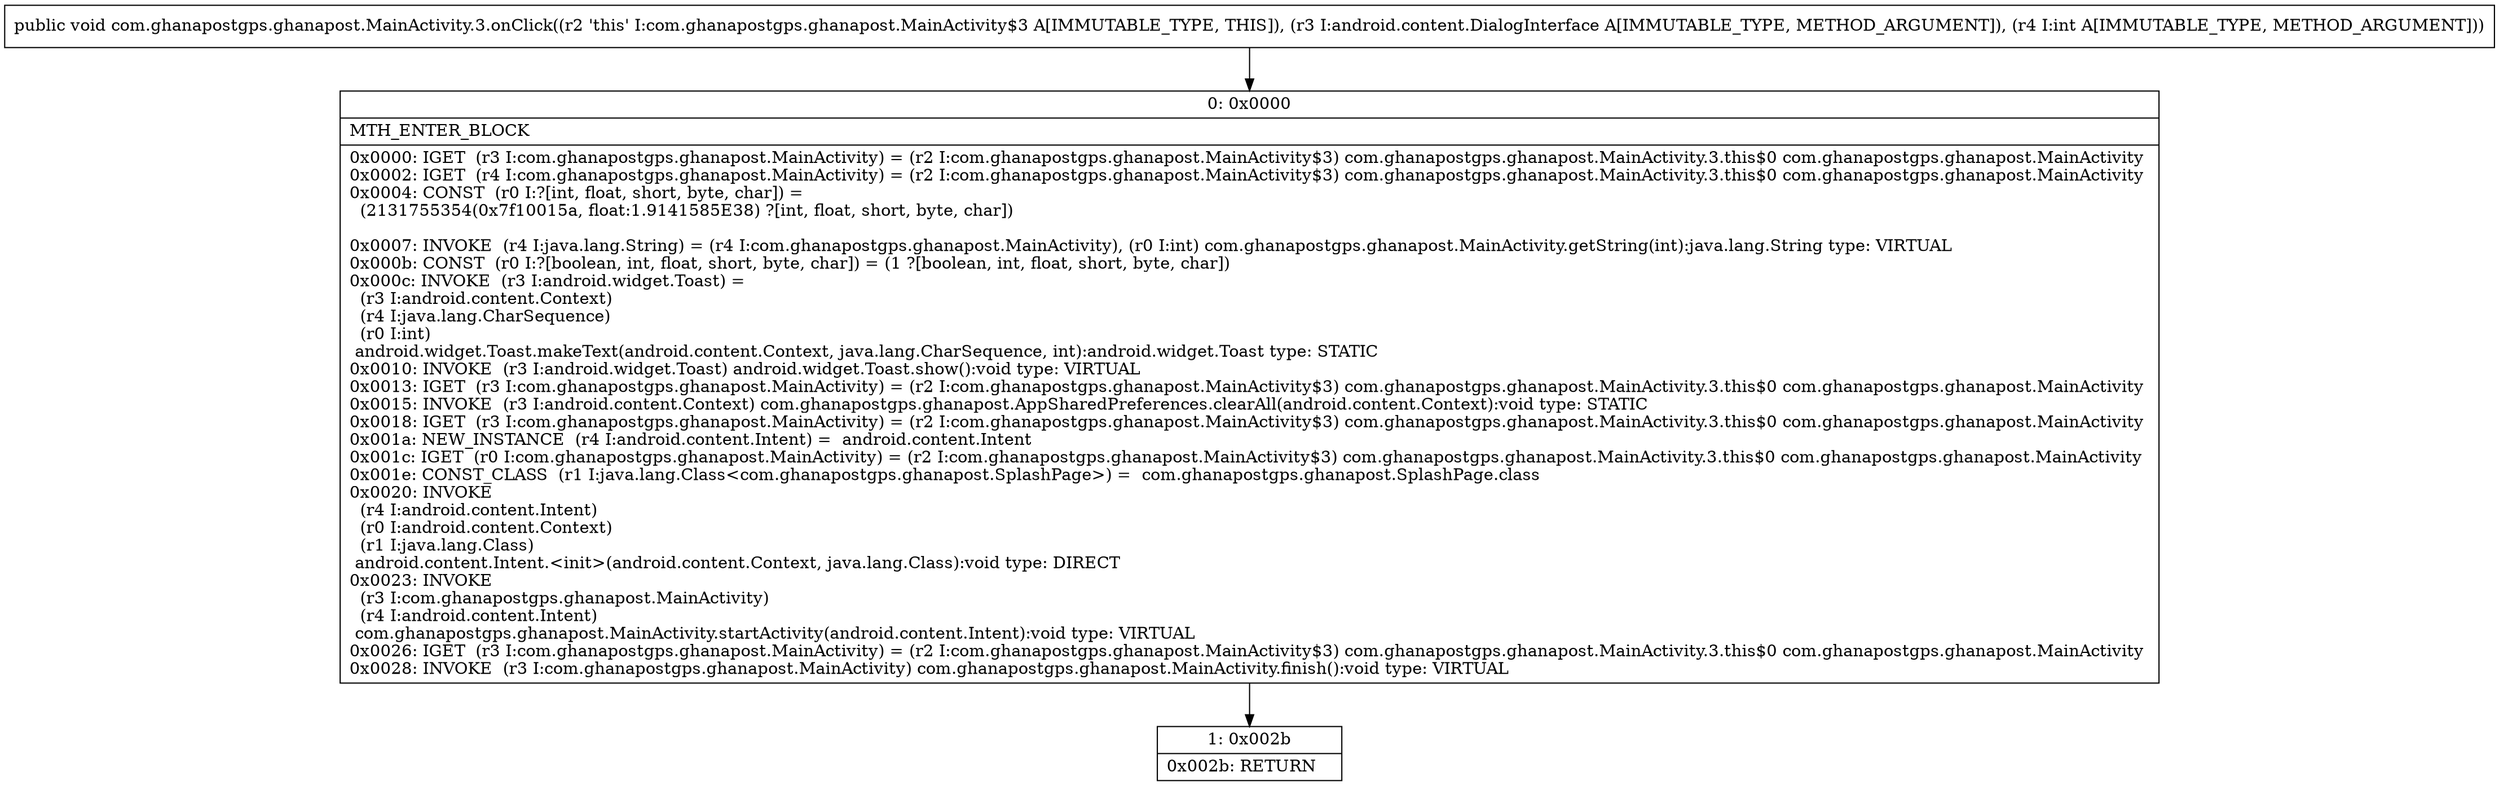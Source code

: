 digraph "CFG forcom.ghanapostgps.ghanapost.MainActivity.3.onClick(Landroid\/content\/DialogInterface;I)V" {
Node_0 [shape=record,label="{0\:\ 0x0000|MTH_ENTER_BLOCK\l|0x0000: IGET  (r3 I:com.ghanapostgps.ghanapost.MainActivity) = (r2 I:com.ghanapostgps.ghanapost.MainActivity$3) com.ghanapostgps.ghanapost.MainActivity.3.this$0 com.ghanapostgps.ghanapost.MainActivity \l0x0002: IGET  (r4 I:com.ghanapostgps.ghanapost.MainActivity) = (r2 I:com.ghanapostgps.ghanapost.MainActivity$3) com.ghanapostgps.ghanapost.MainActivity.3.this$0 com.ghanapostgps.ghanapost.MainActivity \l0x0004: CONST  (r0 I:?[int, float, short, byte, char]) = \l  (2131755354(0x7f10015a, float:1.9141585E38) ?[int, float, short, byte, char])\l \l0x0007: INVOKE  (r4 I:java.lang.String) = (r4 I:com.ghanapostgps.ghanapost.MainActivity), (r0 I:int) com.ghanapostgps.ghanapost.MainActivity.getString(int):java.lang.String type: VIRTUAL \l0x000b: CONST  (r0 I:?[boolean, int, float, short, byte, char]) = (1 ?[boolean, int, float, short, byte, char]) \l0x000c: INVOKE  (r3 I:android.widget.Toast) = \l  (r3 I:android.content.Context)\l  (r4 I:java.lang.CharSequence)\l  (r0 I:int)\l android.widget.Toast.makeText(android.content.Context, java.lang.CharSequence, int):android.widget.Toast type: STATIC \l0x0010: INVOKE  (r3 I:android.widget.Toast) android.widget.Toast.show():void type: VIRTUAL \l0x0013: IGET  (r3 I:com.ghanapostgps.ghanapost.MainActivity) = (r2 I:com.ghanapostgps.ghanapost.MainActivity$3) com.ghanapostgps.ghanapost.MainActivity.3.this$0 com.ghanapostgps.ghanapost.MainActivity \l0x0015: INVOKE  (r3 I:android.content.Context) com.ghanapostgps.ghanapost.AppSharedPreferences.clearAll(android.content.Context):void type: STATIC \l0x0018: IGET  (r3 I:com.ghanapostgps.ghanapost.MainActivity) = (r2 I:com.ghanapostgps.ghanapost.MainActivity$3) com.ghanapostgps.ghanapost.MainActivity.3.this$0 com.ghanapostgps.ghanapost.MainActivity \l0x001a: NEW_INSTANCE  (r4 I:android.content.Intent) =  android.content.Intent \l0x001c: IGET  (r0 I:com.ghanapostgps.ghanapost.MainActivity) = (r2 I:com.ghanapostgps.ghanapost.MainActivity$3) com.ghanapostgps.ghanapost.MainActivity.3.this$0 com.ghanapostgps.ghanapost.MainActivity \l0x001e: CONST_CLASS  (r1 I:java.lang.Class\<com.ghanapostgps.ghanapost.SplashPage\>) =  com.ghanapostgps.ghanapost.SplashPage.class \l0x0020: INVOKE  \l  (r4 I:android.content.Intent)\l  (r0 I:android.content.Context)\l  (r1 I:java.lang.Class)\l android.content.Intent.\<init\>(android.content.Context, java.lang.Class):void type: DIRECT \l0x0023: INVOKE  \l  (r3 I:com.ghanapostgps.ghanapost.MainActivity)\l  (r4 I:android.content.Intent)\l com.ghanapostgps.ghanapost.MainActivity.startActivity(android.content.Intent):void type: VIRTUAL \l0x0026: IGET  (r3 I:com.ghanapostgps.ghanapost.MainActivity) = (r2 I:com.ghanapostgps.ghanapost.MainActivity$3) com.ghanapostgps.ghanapost.MainActivity.3.this$0 com.ghanapostgps.ghanapost.MainActivity \l0x0028: INVOKE  (r3 I:com.ghanapostgps.ghanapost.MainActivity) com.ghanapostgps.ghanapost.MainActivity.finish():void type: VIRTUAL \l}"];
Node_1 [shape=record,label="{1\:\ 0x002b|0x002b: RETURN   \l}"];
MethodNode[shape=record,label="{public void com.ghanapostgps.ghanapost.MainActivity.3.onClick((r2 'this' I:com.ghanapostgps.ghanapost.MainActivity$3 A[IMMUTABLE_TYPE, THIS]), (r3 I:android.content.DialogInterface A[IMMUTABLE_TYPE, METHOD_ARGUMENT]), (r4 I:int A[IMMUTABLE_TYPE, METHOD_ARGUMENT])) }"];
MethodNode -> Node_0;
Node_0 -> Node_1;
}

